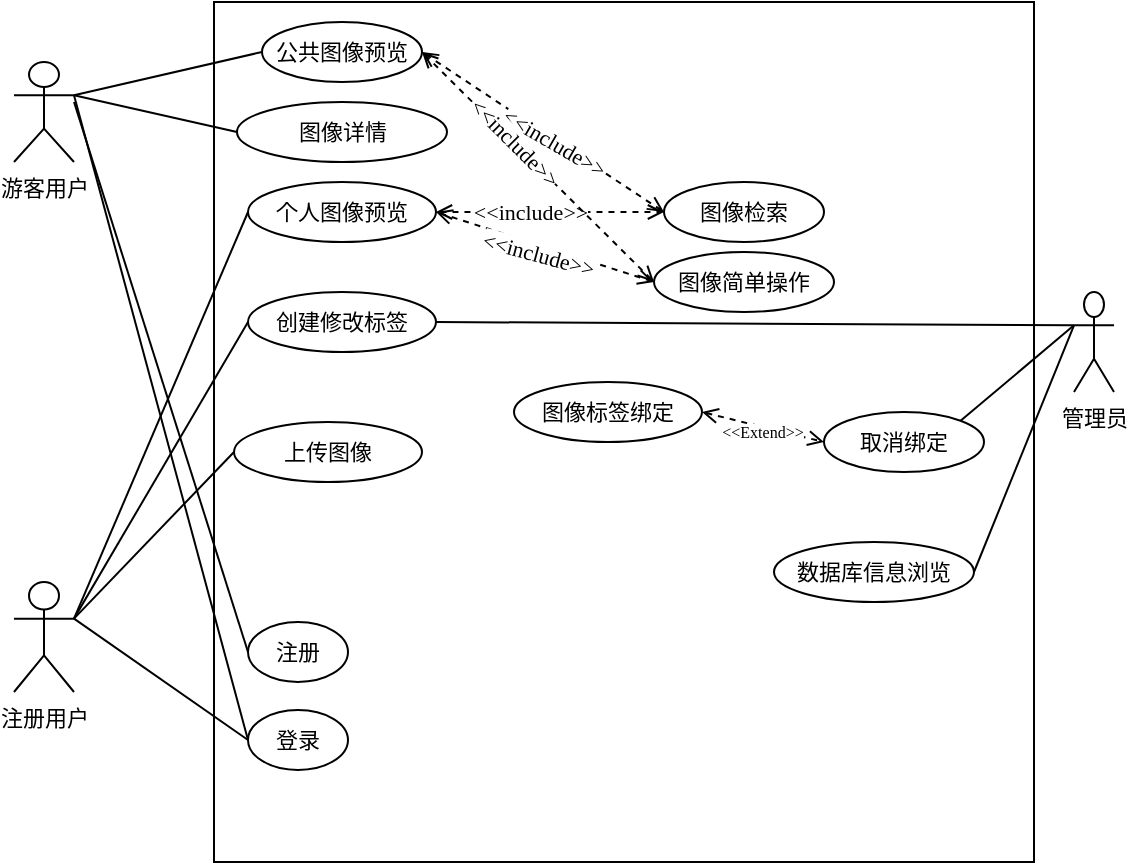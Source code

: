 <mxfile version="21.3.0" type="github">
  <diagram name="第 1 页" id="hsxlmt1f32UlP7LL9Phz">
    <mxGraphModel dx="574" dy="322" grid="1" gridSize="10" guides="1" tooltips="1" connect="1" arrows="1" fold="1" page="1" pageScale="1" pageWidth="583" pageHeight="827" math="0" shadow="0">
      <root>
        <mxCell id="0" />
        <mxCell id="1" parent="0" />
        <mxCell id="9M-1rqzRaxz3Tb8N7U6h-53" style="rounded=0;orthogonalLoop=1;jettySize=auto;html=1;exitX=1;exitY=0.333;exitDx=0;exitDy=0;exitPerimeter=0;entryX=0;entryY=0.5;entryDx=0;entryDy=0;endArrow=none;endFill=0;" edge="1" parent="1" source="9M-1rqzRaxz3Tb8N7U6h-1" target="9M-1rqzRaxz3Tb8N7U6h-17">
          <mxGeometry relative="1" as="geometry" />
        </mxCell>
        <mxCell id="9M-1rqzRaxz3Tb8N7U6h-1" value="游客用户" style="shape=umlActor;verticalLabelPosition=bottom;verticalAlign=top;html=1;fontSize=11;fontFamily=宋体;" vertex="1" parent="1">
          <mxGeometry x="20" y="60" width="30" height="50" as="geometry" />
        </mxCell>
        <mxCell id="9M-1rqzRaxz3Tb8N7U6h-20" style="rounded=0;orthogonalLoop=1;jettySize=auto;html=1;exitX=0;exitY=0.333;exitDx=0;exitDy=0;exitPerimeter=0;entryX=1;entryY=0.5;entryDx=0;entryDy=0;endArrow=none;endFill=0;fontSize=11;" edge="1" parent="1" source="9M-1rqzRaxz3Tb8N7U6h-2" target="9M-1rqzRaxz3Tb8N7U6h-19">
          <mxGeometry relative="1" as="geometry" />
        </mxCell>
        <mxCell id="9M-1rqzRaxz3Tb8N7U6h-30" style="rounded=0;orthogonalLoop=1;jettySize=auto;html=1;exitX=0;exitY=0.333;exitDx=0;exitDy=0;exitPerimeter=0;entryX=1;entryY=0;entryDx=0;entryDy=0;endArrow=none;endFill=0;fontSize=11;" edge="1" parent="1" source="9M-1rqzRaxz3Tb8N7U6h-2" target="9M-1rqzRaxz3Tb8N7U6h-28">
          <mxGeometry relative="1" as="geometry" />
        </mxCell>
        <mxCell id="9M-1rqzRaxz3Tb8N7U6h-31" style="rounded=0;orthogonalLoop=1;jettySize=auto;html=1;exitX=0;exitY=0.333;exitDx=0;exitDy=0;exitPerimeter=0;entryX=1;entryY=0.5;entryDx=0;entryDy=0;endArrow=none;endFill=0;fontSize=11;" edge="1" parent="1" source="9M-1rqzRaxz3Tb8N7U6h-2" target="9M-1rqzRaxz3Tb8N7U6h-24">
          <mxGeometry relative="1" as="geometry" />
        </mxCell>
        <mxCell id="9M-1rqzRaxz3Tb8N7U6h-2" value="管理员" style="shape=umlActor;verticalLabelPosition=bottom;verticalAlign=top;html=1;fontSize=11;fontFamily=宋体;" vertex="1" parent="1">
          <mxGeometry x="550" y="175" width="20" height="50" as="geometry" />
        </mxCell>
        <mxCell id="9M-1rqzRaxz3Tb8N7U6h-23" style="rounded=0;orthogonalLoop=1;jettySize=auto;html=1;exitX=1;exitY=0.333;exitDx=0;exitDy=0;exitPerimeter=0;entryX=0;entryY=0.5;entryDx=0;entryDy=0;endArrow=none;endFill=0;fontSize=11;" edge="1" parent="1" source="9M-1rqzRaxz3Tb8N7U6h-3" target="9M-1rqzRaxz3Tb8N7U6h-22">
          <mxGeometry relative="1" as="geometry" />
        </mxCell>
        <mxCell id="9M-1rqzRaxz3Tb8N7U6h-26" style="rounded=0;orthogonalLoop=1;jettySize=auto;html=1;exitX=1;exitY=0.333;exitDx=0;exitDy=0;exitPerimeter=0;entryX=0;entryY=0.5;entryDx=0;entryDy=0;endArrow=none;endFill=0;fontSize=11;" edge="1" parent="1" source="9M-1rqzRaxz3Tb8N7U6h-3" target="9M-1rqzRaxz3Tb8N7U6h-24">
          <mxGeometry relative="1" as="geometry" />
        </mxCell>
        <mxCell id="9M-1rqzRaxz3Tb8N7U6h-33" style="rounded=0;orthogonalLoop=1;jettySize=auto;html=1;exitX=1;exitY=0.333;exitDx=0;exitDy=0;exitPerimeter=0;entryX=0;entryY=0.5;entryDx=0;entryDy=0;endArrow=none;endFill=0;fontSize=11;" edge="1" parent="1" source="9M-1rqzRaxz3Tb8N7U6h-3" target="9M-1rqzRaxz3Tb8N7U6h-32">
          <mxGeometry relative="1" as="geometry" />
        </mxCell>
        <mxCell id="9M-1rqzRaxz3Tb8N7U6h-3" value="注册用户" style="shape=umlActor;verticalLabelPosition=bottom;verticalAlign=top;html=1;fontSize=11;fontFamily=宋体;" vertex="1" parent="1">
          <mxGeometry x="20" y="320" width="30" height="55" as="geometry" />
        </mxCell>
        <mxCell id="9M-1rqzRaxz3Tb8N7U6h-7" value="" style="html=1;whiteSpace=wrap;fillColor=none;fontSize=11;" vertex="1" parent="1">
          <mxGeometry x="120" y="30" width="410" height="430" as="geometry" />
        </mxCell>
        <mxCell id="9M-1rqzRaxz3Tb8N7U6h-39" style="rounded=0;orthogonalLoop=1;jettySize=auto;html=1;exitX=1;exitY=0.5;exitDx=0;exitDy=0;entryX=0;entryY=0.5;entryDx=0;entryDy=0;dashed=1;startArrow=open;startFill=0;endArrow=open;endFill=0;fontSize=11;" edge="1" parent="1" source="9M-1rqzRaxz3Tb8N7U6h-8" target="9M-1rqzRaxz3Tb8N7U6h-38">
          <mxGeometry relative="1" as="geometry" />
        </mxCell>
        <mxCell id="9M-1rqzRaxz3Tb8N7U6h-41" value="&amp;lt;&amp;lt;include&amp;gt;&amp;gt;" style="edgeLabel;html=1;align=center;verticalAlign=middle;resizable=0;points=[];fontSize=11;fontFamily=Times New Roman;rotation=30;" vertex="1" connectable="0" parent="9M-1rqzRaxz3Tb8N7U6h-39">
          <mxGeometry x="0.107" y="1" relative="1" as="geometry">
            <mxPoint x="-2" y="1" as="offset" />
          </mxGeometry>
        </mxCell>
        <mxCell id="9M-1rqzRaxz3Tb8N7U6h-8" value="公共图像预览" style="ellipse;whiteSpace=wrap;html=1;fontSize=11;fontFamily=宋体;" vertex="1" parent="1">
          <mxGeometry x="144" y="40" width="80" height="30" as="geometry" />
        </mxCell>
        <mxCell id="9M-1rqzRaxz3Tb8N7U6h-10" value="" style="endArrow=none;html=1;rounded=0;exitX=1;exitY=0.333;exitDx=0;exitDy=0;exitPerimeter=0;entryX=0;entryY=0.5;entryDx=0;entryDy=0;endFill=0;fontSize=11;" edge="1" parent="1" source="9M-1rqzRaxz3Tb8N7U6h-1" target="9M-1rqzRaxz3Tb8N7U6h-8">
          <mxGeometry width="50" height="50" relative="1" as="geometry">
            <mxPoint x="120" y="60" as="sourcePoint" />
            <mxPoint x="170" y="10" as="targetPoint" />
          </mxGeometry>
        </mxCell>
        <mxCell id="9M-1rqzRaxz3Tb8N7U6h-11" value="登录" style="ellipse;whiteSpace=wrap;html=1;fontSize=11;fontFamily=宋体;" vertex="1" parent="1">
          <mxGeometry x="137" y="384" width="50" height="30" as="geometry" />
        </mxCell>
        <mxCell id="9M-1rqzRaxz3Tb8N7U6h-12" value="注册" style="ellipse;whiteSpace=wrap;html=1;fontSize=11;fontFamily=宋体;" vertex="1" parent="1">
          <mxGeometry x="137" y="340" width="50" height="30" as="geometry" />
        </mxCell>
        <mxCell id="9M-1rqzRaxz3Tb8N7U6h-13" value="" style="endArrow=none;html=1;rounded=0;entryX=0;entryY=0.5;entryDx=0;entryDy=0;endFill=0;exitX=1;exitY=0.333;exitDx=0;exitDy=0;exitPerimeter=0;fontSize=11;" edge="1" parent="1" source="9M-1rqzRaxz3Tb8N7U6h-3" target="9M-1rqzRaxz3Tb8N7U6h-11">
          <mxGeometry width="50" height="50" relative="1" as="geometry">
            <mxPoint x="110" y="190" as="sourcePoint" />
            <mxPoint x="261" y="75" as="targetPoint" />
          </mxGeometry>
        </mxCell>
        <mxCell id="9M-1rqzRaxz3Tb8N7U6h-14" value="" style="endArrow=none;html=1;rounded=0;entryX=0;entryY=0.5;entryDx=0;entryDy=0;endFill=0;fontSize=11;" edge="1" parent="1" target="9M-1rqzRaxz3Tb8N7U6h-12">
          <mxGeometry width="50" height="50" relative="1" as="geometry">
            <mxPoint x="50" y="80" as="sourcePoint" />
            <mxPoint x="261" y="75" as="targetPoint" />
          </mxGeometry>
        </mxCell>
        <mxCell id="9M-1rqzRaxz3Tb8N7U6h-15" value="" style="endArrow=none;html=1;rounded=0;entryX=0;entryY=0.5;entryDx=0;entryDy=0;endFill=0;exitX=1;exitY=0.333;exitDx=0;exitDy=0;exitPerimeter=0;fontSize=11;" edge="1" parent="1" source="9M-1rqzRaxz3Tb8N7U6h-1" target="9M-1rqzRaxz3Tb8N7U6h-11">
          <mxGeometry width="50" height="50" relative="1" as="geometry">
            <mxPoint x="110" y="80" as="sourcePoint" />
            <mxPoint x="261" y="195" as="targetPoint" />
          </mxGeometry>
        </mxCell>
        <mxCell id="9M-1rqzRaxz3Tb8N7U6h-17" value="图像详情" style="ellipse;whiteSpace=wrap;html=1;fontSize=11;fontFamily=宋体;" vertex="1" parent="1">
          <mxGeometry x="131.5" y="80" width="105" height="30" as="geometry" />
        </mxCell>
        <mxCell id="9M-1rqzRaxz3Tb8N7U6h-19" value="数据库信息浏览" style="ellipse;whiteSpace=wrap;html=1;fontSize=11;fontFamily=宋体;" vertex="1" parent="1">
          <mxGeometry x="400" y="300" width="100" height="30" as="geometry" />
        </mxCell>
        <mxCell id="9M-1rqzRaxz3Tb8N7U6h-42" style="rounded=0;orthogonalLoop=1;jettySize=auto;html=1;exitX=1;exitY=0.5;exitDx=0;exitDy=0;entryX=0;entryY=0.5;entryDx=0;entryDy=0;startArrow=open;startFill=0;endArrow=open;endFill=0;dashed=1;fontSize=11;" edge="1" parent="1" source="9M-1rqzRaxz3Tb8N7U6h-22" target="9M-1rqzRaxz3Tb8N7U6h-38">
          <mxGeometry relative="1" as="geometry" />
        </mxCell>
        <mxCell id="9M-1rqzRaxz3Tb8N7U6h-43" value="&amp;lt;&amp;lt;include&amp;gt;&amp;gt;" style="edgeLabel;html=1;align=center;verticalAlign=middle;resizable=0;points=[];fontFamily=Times New Roman;fontSize=11;" vertex="1" connectable="0" parent="9M-1rqzRaxz3Tb8N7U6h-42">
          <mxGeometry x="0.108" relative="1" as="geometry">
            <mxPoint x="-16" as="offset" />
          </mxGeometry>
        </mxCell>
        <mxCell id="9M-1rqzRaxz3Tb8N7U6h-22" value="个人图像预览" style="ellipse;whiteSpace=wrap;html=1;fontSize=11;fontFamily=宋体;" vertex="1" parent="1">
          <mxGeometry x="137" y="120" width="94" height="30" as="geometry" />
        </mxCell>
        <mxCell id="9M-1rqzRaxz3Tb8N7U6h-24" value="创建修改标签" style="ellipse;whiteSpace=wrap;html=1;fontSize=11;fontFamily=宋体;" vertex="1" parent="1">
          <mxGeometry x="137" y="175" width="94" height="30" as="geometry" />
        </mxCell>
        <mxCell id="9M-1rqzRaxz3Tb8N7U6h-36" style="rounded=0;orthogonalLoop=1;jettySize=auto;html=1;exitX=1;exitY=0.5;exitDx=0;exitDy=0;entryX=0;entryY=0.5;entryDx=0;entryDy=0;endArrow=open;endFill=0;startArrow=open;startFill=0;dashed=1;fontSize=11;" edge="1" parent="1" source="9M-1rqzRaxz3Tb8N7U6h-25" target="9M-1rqzRaxz3Tb8N7U6h-28">
          <mxGeometry relative="1" as="geometry" />
        </mxCell>
        <mxCell id="9M-1rqzRaxz3Tb8N7U6h-37" value="&amp;lt;&amp;lt;Extend&amp;gt;&amp;gt;" style="edgeLabel;html=1;align=center;verticalAlign=middle;resizable=0;points=[];fontSize=8;rotation=0;fontFamily=Times New Roman;" vertex="1" connectable="0" parent="9M-1rqzRaxz3Tb8N7U6h-36">
          <mxGeometry x="-0.235" y="1" relative="1" as="geometry">
            <mxPoint x="6" y="5" as="offset" />
          </mxGeometry>
        </mxCell>
        <mxCell id="9M-1rqzRaxz3Tb8N7U6h-28" value="取消绑定" style="ellipse;whiteSpace=wrap;html=1;fontSize=11;fontFamily=宋体;" vertex="1" parent="1">
          <mxGeometry x="425" y="235" width="80" height="30" as="geometry" />
        </mxCell>
        <mxCell id="9M-1rqzRaxz3Tb8N7U6h-32" value="上传图像" style="ellipse;whiteSpace=wrap;html=1;fontSize=11;fontFamily=宋体;" vertex="1" parent="1">
          <mxGeometry x="130" y="240" width="94" height="30" as="geometry" />
        </mxCell>
        <mxCell id="9M-1rqzRaxz3Tb8N7U6h-38" value="图像检索" style="ellipse;whiteSpace=wrap;html=1;fontSize=11;fontFamily=宋体;" vertex="1" parent="1">
          <mxGeometry x="345" y="120" width="80" height="30" as="geometry" />
        </mxCell>
        <mxCell id="9M-1rqzRaxz3Tb8N7U6h-44" value="图像简单操作" style="ellipse;whiteSpace=wrap;html=1;fontSize=11;fontFamily=宋体;" vertex="1" parent="1">
          <mxGeometry x="340" y="155" width="90" height="30" as="geometry" />
        </mxCell>
        <mxCell id="9M-1rqzRaxz3Tb8N7U6h-45" style="rounded=0;orthogonalLoop=1;jettySize=auto;html=1;exitX=1;exitY=0.5;exitDx=0;exitDy=0;entryX=0;entryY=0.5;entryDx=0;entryDy=0;dashed=1;startArrow=open;startFill=0;endArrow=open;endFill=0;fontSize=11;" edge="1" parent="1" source="9M-1rqzRaxz3Tb8N7U6h-8" target="9M-1rqzRaxz3Tb8N7U6h-44">
          <mxGeometry relative="1" as="geometry">
            <mxPoint x="234" y="65" as="sourcePoint" />
            <mxPoint x="360" y="105" as="targetPoint" />
          </mxGeometry>
        </mxCell>
        <mxCell id="9M-1rqzRaxz3Tb8N7U6h-46" value="&amp;lt;&amp;lt;include&amp;gt;&amp;gt;" style="edgeLabel;html=1;align=center;verticalAlign=middle;resizable=0;points=[];fontSize=11;fontFamily=Times New Roman;rotation=45;" vertex="1" connectable="0" parent="9M-1rqzRaxz3Tb8N7U6h-45">
          <mxGeometry x="0.107" y="1" relative="1" as="geometry">
            <mxPoint x="-19" y="-18" as="offset" />
          </mxGeometry>
        </mxCell>
        <mxCell id="9M-1rqzRaxz3Tb8N7U6h-47" style="rounded=0;orthogonalLoop=1;jettySize=auto;html=1;exitX=1;exitY=0.5;exitDx=0;exitDy=0;entryX=0;entryY=0.5;entryDx=0;entryDy=0;startArrow=open;startFill=0;endArrow=open;endFill=0;dashed=1;fontSize=11;" edge="1" parent="1" source="9M-1rqzRaxz3Tb8N7U6h-22" target="9M-1rqzRaxz3Tb8N7U6h-44">
          <mxGeometry relative="1" as="geometry">
            <mxPoint x="241" y="185" as="sourcePoint" />
            <mxPoint x="360" y="105" as="targetPoint" />
          </mxGeometry>
        </mxCell>
        <mxCell id="9M-1rqzRaxz3Tb8N7U6h-48" value="&amp;lt;&amp;lt;include&amp;gt;&amp;gt;" style="edgeLabel;html=1;align=center;verticalAlign=middle;resizable=0;points=[];fontFamily=Times New Roman;fontSize=11;rotation=15;" vertex="1" connectable="0" parent="9M-1rqzRaxz3Tb8N7U6h-47">
          <mxGeometry x="0.108" relative="1" as="geometry">
            <mxPoint x="-10" y="1" as="offset" />
          </mxGeometry>
        </mxCell>
        <mxCell id="9M-1rqzRaxz3Tb8N7U6h-25" value="图像标签绑定" style="ellipse;whiteSpace=wrap;html=1;fontSize=11;fontFamily=宋体;" vertex="1" parent="1">
          <mxGeometry x="270" y="220" width="94" height="30" as="geometry" />
        </mxCell>
      </root>
    </mxGraphModel>
  </diagram>
</mxfile>
